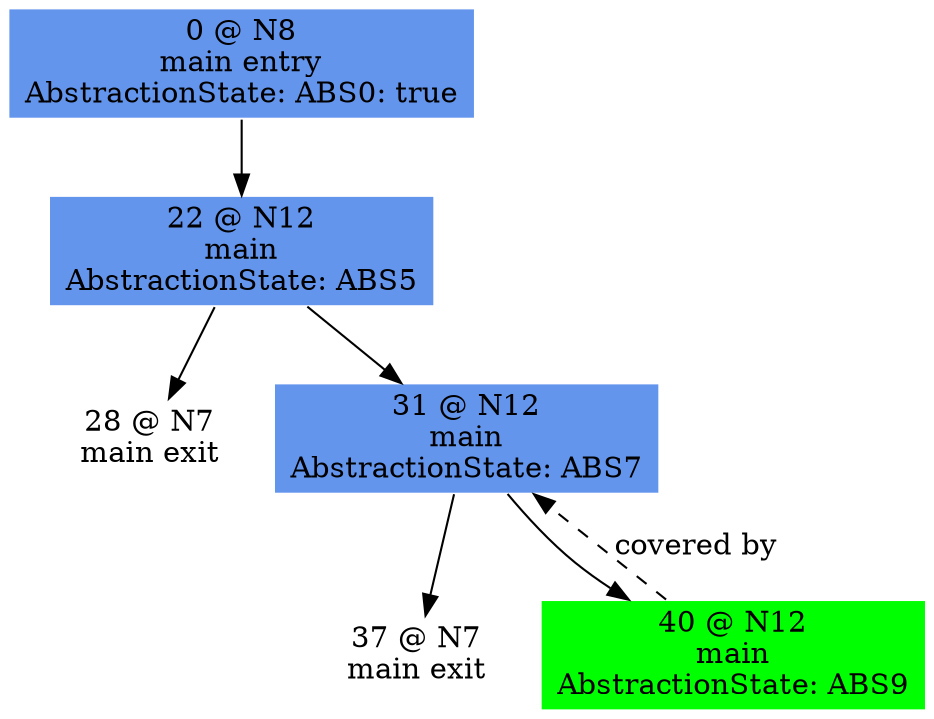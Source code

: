 digraph ARG {
node [style="filled" shape="box" color="white"]
0 [fillcolor="cornflowerblue" label="0 @ N8\nmain entry\nAbstractionState: ABS0: true\n" id="0"]
22 [fillcolor="cornflowerblue" label="22 @ N12\nmain\nAbstractionState: ABS5\n" id="22"]
28 [label="28 @ N7\nmain exit\n" id="28"]
31 [fillcolor="cornflowerblue" label="31 @ N12\nmain\nAbstractionState: ABS7\n" id="31"]
37 [label="37 @ N7\nmain exit\n" id="37"]
40 [fillcolor="green" label="40 @ N12\nmain\nAbstractionState: ABS9\n" id="40"]
0 -> 22 []
22 -> 31 []
22 -> 28 []
40 -> 31 [style="dashed" weight="0" label="covered by"]
31 -> 40 []
31 -> 37 []
}
